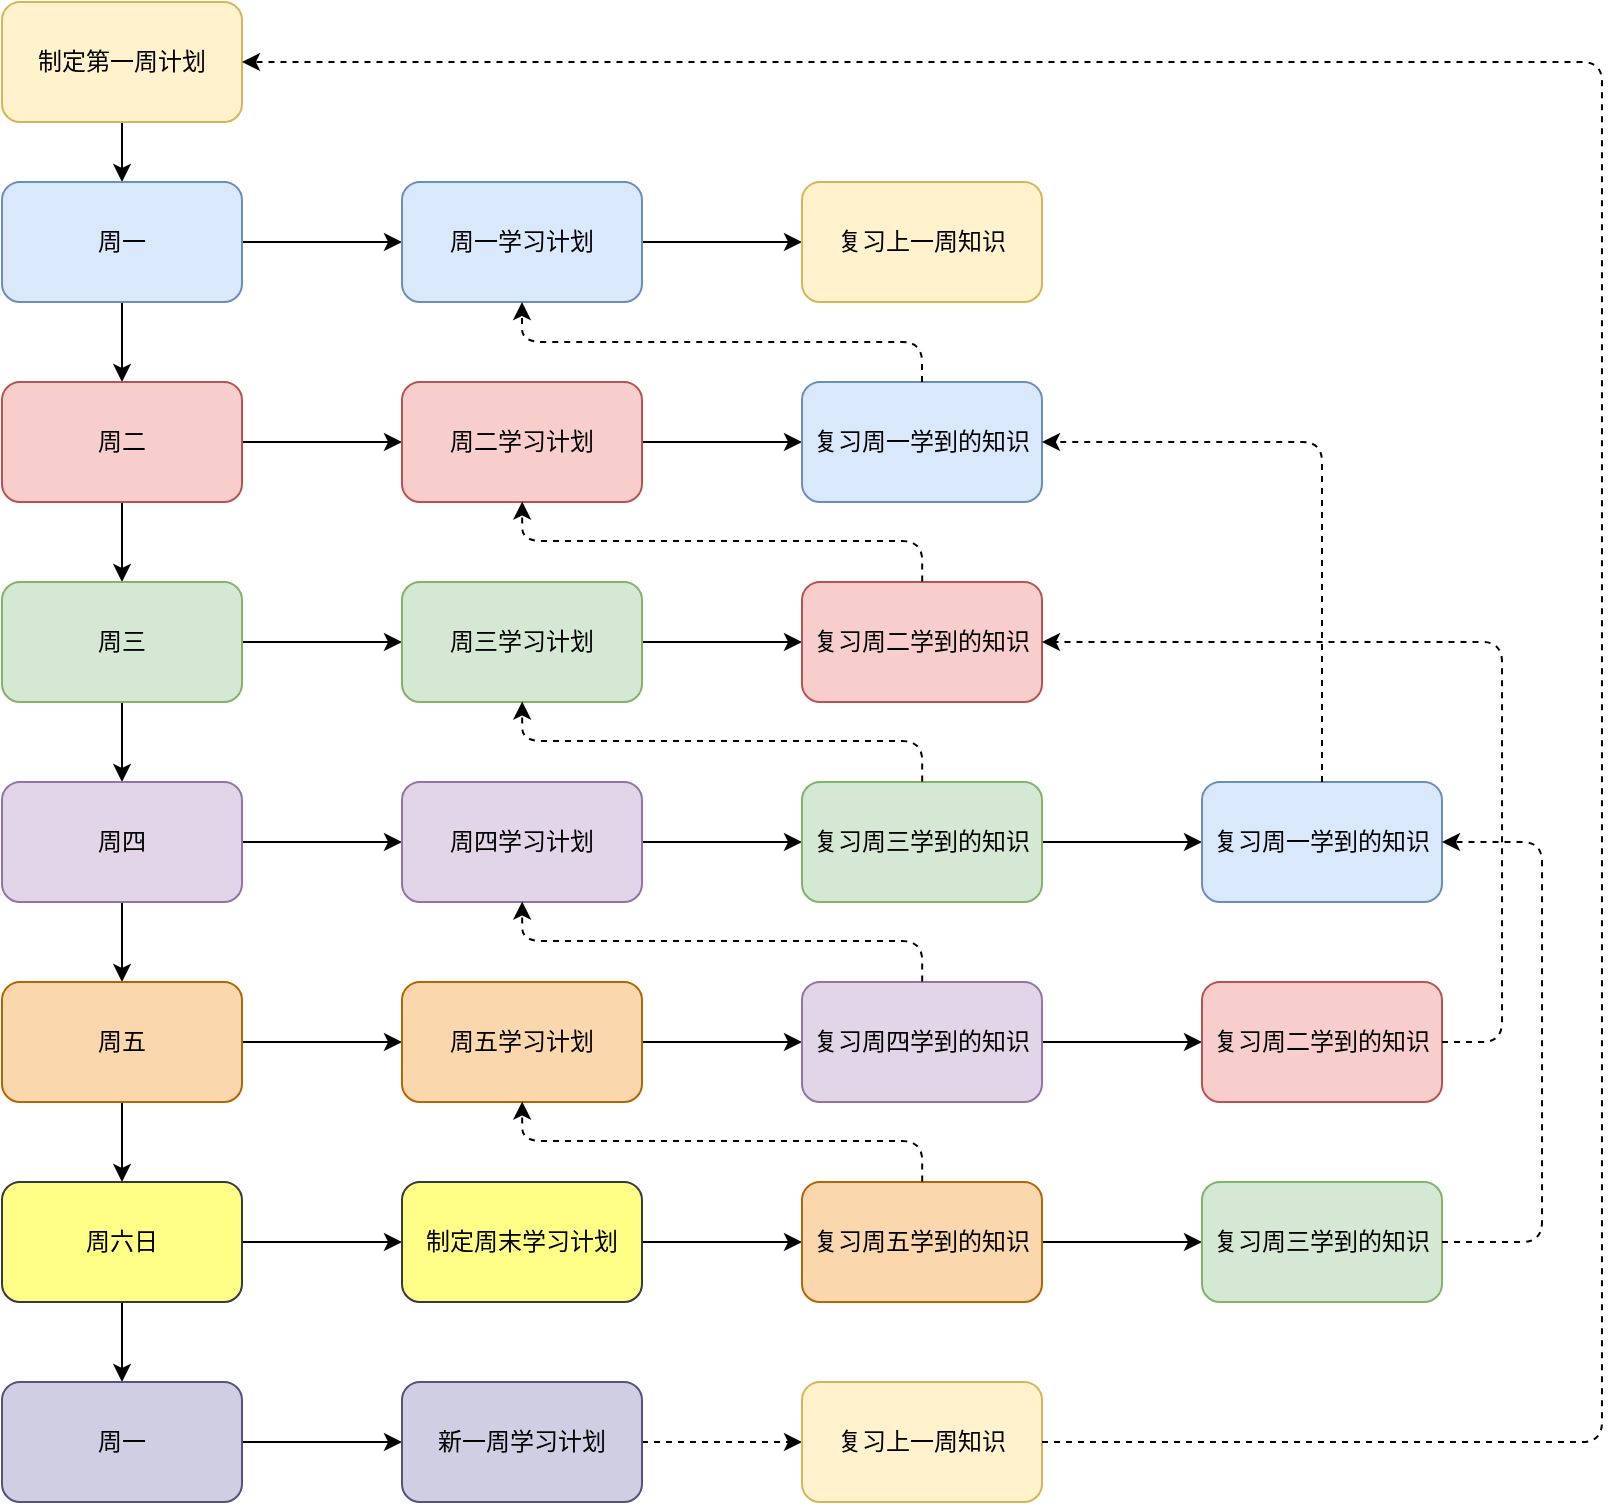 <mxfile version="12.2.4"><diagram id="ApzSo2CIXbt-hi0ArsKM"><mxGraphModel dx="851" dy="815" grid="1" gridSize="10" guides="1" tooltips="1" connect="1" arrows="1" fold="1" page="1" pageScale="1" pageWidth="1169" pageHeight="1654" math="0" shadow="0"><root><mxCell id="0"/><mxCell id="1" parent="0"/><mxCell id="4" value="" style="edgeStyle=orthogonalEdgeStyle;rounded=0;orthogonalLoop=1;jettySize=auto;html=1;" edge="1" parent="1" source="2" target="3"><mxGeometry relative="1" as="geometry"/></mxCell><mxCell id="2" value="制定第一周计划" style="rounded=1;whiteSpace=wrap;html=1;fillColor=#fff2cc;strokeColor=#d6b656;" vertex="1" parent="1"><mxGeometry x="80" y="130" width="120" height="60" as="geometry"/></mxCell><mxCell id="6" value="" style="edgeStyle=orthogonalEdgeStyle;rounded=0;orthogonalLoop=1;jettySize=auto;html=1;" edge="1" parent="1" source="3" target="5"><mxGeometry relative="1" as="geometry"/></mxCell><mxCell id="10" value="" style="edgeStyle=orthogonalEdgeStyle;rounded=0;orthogonalLoop=1;jettySize=auto;html=1;" edge="1" parent="1" source="3" target="9"><mxGeometry relative="1" as="geometry"/></mxCell><mxCell id="3" value="周一" style="rounded=1;whiteSpace=wrap;html=1;fillColor=#dae8fc;strokeColor=#6c8ebf;" vertex="1" parent="1"><mxGeometry x="80" y="220" width="120" height="60" as="geometry"/></mxCell><mxCell id="12" value="" style="edgeStyle=orthogonalEdgeStyle;rounded=0;orthogonalLoop=1;jettySize=auto;html=1;" edge="1" parent="1" source="9" target="11"><mxGeometry relative="1" as="geometry"/></mxCell><mxCell id="16" value="" style="edgeStyle=orthogonalEdgeStyle;rounded=0;orthogonalLoop=1;jettySize=auto;html=1;" edge="1" parent="1" source="9" target="15"><mxGeometry relative="1" as="geometry"/></mxCell><mxCell id="9" value="周二" style="rounded=1;whiteSpace=wrap;html=1;fillColor=#f8cecc;strokeColor=#b85450;" vertex="1" parent="1"><mxGeometry x="80" y="320" width="120" height="60" as="geometry"/></mxCell><mxCell id="18" value="" style="edgeStyle=orthogonalEdgeStyle;rounded=0;orthogonalLoop=1;jettySize=auto;html=1;" edge="1" parent="1" source="15" target="17"><mxGeometry relative="1" as="geometry"/></mxCell><mxCell id="22" value="" style="edgeStyle=orthogonalEdgeStyle;rounded=0;orthogonalLoop=1;jettySize=auto;html=1;" edge="1" parent="1" source="15" target="21"><mxGeometry relative="1" as="geometry"/></mxCell><mxCell id="15" value="周三" style="rounded=1;whiteSpace=wrap;html=1;fillColor=#d5e8d4;strokeColor=#82b366;" vertex="1" parent="1"><mxGeometry x="80" y="420" width="120" height="60" as="geometry"/></mxCell><mxCell id="24" value="" style="edgeStyle=orthogonalEdgeStyle;rounded=0;orthogonalLoop=1;jettySize=auto;html=1;" edge="1" parent="1" source="21" target="23"><mxGeometry relative="1" as="geometry"/></mxCell><mxCell id="28" value="" style="edgeStyle=orthogonalEdgeStyle;rounded=0;orthogonalLoop=1;jettySize=auto;html=1;" edge="1" parent="1" source="21" target="27"><mxGeometry relative="1" as="geometry"/></mxCell><mxCell id="21" value="周四" style="rounded=1;whiteSpace=wrap;html=1;fillColor=#e1d5e7;strokeColor=#9673a6;" vertex="1" parent="1"><mxGeometry x="80" y="520" width="120" height="60" as="geometry"/></mxCell><mxCell id="30" value="" style="edgeStyle=orthogonalEdgeStyle;rounded=0;orthogonalLoop=1;jettySize=auto;html=1;" edge="1" parent="1" source="27" target="29"><mxGeometry relative="1" as="geometry"/></mxCell><mxCell id="38" value="" style="edgeStyle=orthogonalEdgeStyle;rounded=0;orthogonalLoop=1;jettySize=auto;html=1;" edge="1" parent="1" source="27" target="37"><mxGeometry relative="1" as="geometry"/></mxCell><mxCell id="27" value="周五" style="rounded=1;whiteSpace=wrap;html=1;fillColor=#fad7ac;strokeColor=#b46504;" vertex="1" parent="1"><mxGeometry x="80" y="620" width="120" height="60" as="geometry"/></mxCell><mxCell id="40" value="" style="edgeStyle=orthogonalEdgeStyle;rounded=0;orthogonalLoop=1;jettySize=auto;html=1;" edge="1" parent="1" source="37" target="39"><mxGeometry relative="1" as="geometry"/></mxCell><mxCell id="46" value="" style="edgeStyle=orthogonalEdgeStyle;rounded=0;orthogonalLoop=1;jettySize=auto;html=1;" edge="1" parent="1" source="37" target="45"><mxGeometry relative="1" as="geometry"/></mxCell><mxCell id="37" value="周六日" style="rounded=1;whiteSpace=wrap;html=1;fillColor=#ffff88;strokeColor=#36393d;" vertex="1" parent="1"><mxGeometry x="80" y="720" width="120" height="60" as="geometry"/></mxCell><mxCell id="48" value="" style="edgeStyle=orthogonalEdgeStyle;rounded=0;orthogonalLoop=1;jettySize=auto;html=1;" edge="1" parent="1" source="45" target="47"><mxGeometry relative="1" as="geometry"/></mxCell><mxCell id="45" value="周一" style="rounded=1;whiteSpace=wrap;html=1;fillColor=#d0cee2;strokeColor=#56517e;" vertex="1" parent="1"><mxGeometry x="80" y="820" width="120" height="60" as="geometry"/></mxCell><mxCell id="62" value="" style="edgeStyle=orthogonalEdgeStyle;rounded=0;orthogonalLoop=1;jettySize=auto;html=1;dashed=1;" edge="1" parent="1" source="47" target="61"><mxGeometry relative="1" as="geometry"/></mxCell><mxCell id="47" value="新一周学习计划" style="rounded=1;whiteSpace=wrap;html=1;fillColor=#d0cee2;strokeColor=#56517e;" vertex="1" parent="1"><mxGeometry x="280" y="820" width="120" height="60" as="geometry"/></mxCell><mxCell id="61" value="复习上一周知识" style="rounded=1;whiteSpace=wrap;html=1;fillColor=#fff2cc;strokeColor=#d6b656;" vertex="1" parent="1"><mxGeometry x="480" y="820" width="120" height="60" as="geometry"/></mxCell><mxCell id="42" value="" style="edgeStyle=orthogonalEdgeStyle;rounded=0;orthogonalLoop=1;jettySize=auto;html=1;" edge="1" parent="1" source="39" target="41"><mxGeometry relative="1" as="geometry"/></mxCell><mxCell id="39" value="制定周末学习计划" style="rounded=1;whiteSpace=wrap;html=1;fillColor=#ffff88;strokeColor=#36393d;" vertex="1" parent="1"><mxGeometry x="280" y="720" width="120" height="60" as="geometry"/></mxCell><mxCell id="44" value="" style="edgeStyle=orthogonalEdgeStyle;rounded=0;orthogonalLoop=1;jettySize=auto;html=1;" edge="1" parent="1" source="41" target="43"><mxGeometry relative="1" as="geometry"/></mxCell><mxCell id="41" value="复习周五学到的知识" style="rounded=1;whiteSpace=wrap;html=1;fillColor=#fad7ac;strokeColor=#b46504;" vertex="1" parent="1"><mxGeometry x="480" y="720" width="120" height="60" as="geometry"/></mxCell><mxCell id="43" value="复习周三学到的知识" style="rounded=1;whiteSpace=wrap;html=1;fillColor=#d5e8d4;strokeColor=#82b366;" vertex="1" parent="1"><mxGeometry x="680" y="720" width="120" height="60" as="geometry"/></mxCell><mxCell id="32" value="" style="edgeStyle=orthogonalEdgeStyle;rounded=0;orthogonalLoop=1;jettySize=auto;html=1;" edge="1" parent="1" source="29" target="31"><mxGeometry relative="1" as="geometry"/></mxCell><mxCell id="29" value="周五学习计划" style="rounded=1;whiteSpace=wrap;html=1;fillColor=#fad7ac;strokeColor=#b46504;" vertex="1" parent="1"><mxGeometry x="280" y="620" width="120" height="60" as="geometry"/></mxCell><mxCell id="36" value="" style="edgeStyle=orthogonalEdgeStyle;rounded=0;orthogonalLoop=1;jettySize=auto;html=1;" edge="1" parent="1" source="31" target="35"><mxGeometry relative="1" as="geometry"/></mxCell><mxCell id="31" value="复习周四学到的知识" style="rounded=1;whiteSpace=wrap;html=1;fillColor=#e1d5e7;strokeColor=#9673a6;" vertex="1" parent="1"><mxGeometry x="480" y="620" width="120" height="60" as="geometry"/></mxCell><mxCell id="35" value="复习周二学到的知识" style="rounded=1;whiteSpace=wrap;html=1;fillColor=#f8cecc;strokeColor=#b85450;" vertex="1" parent="1"><mxGeometry x="680" y="620" width="120" height="60" as="geometry"/></mxCell><mxCell id="26" value="" style="edgeStyle=orthogonalEdgeStyle;rounded=0;orthogonalLoop=1;jettySize=auto;html=1;" edge="1" parent="1" source="23" target="25"><mxGeometry relative="1" as="geometry"/></mxCell><mxCell id="23" value="周四学习计划" style="rounded=1;whiteSpace=wrap;html=1;fillColor=#e1d5e7;strokeColor=#9673a6;" vertex="1" parent="1"><mxGeometry x="280" y="520" width="120" height="60" as="geometry"/></mxCell><mxCell id="34" value="" style="edgeStyle=orthogonalEdgeStyle;rounded=0;orthogonalLoop=1;jettySize=auto;html=1;" edge="1" parent="1" source="25" target="33"><mxGeometry relative="1" as="geometry"/></mxCell><mxCell id="25" value="复习周三学到的知识" style="rounded=1;whiteSpace=wrap;html=1;fillColor=#d5e8d4;strokeColor=#82b366;" vertex="1" parent="1"><mxGeometry x="480" y="520" width="120" height="60" as="geometry"/></mxCell><mxCell id="33" value="复习周一学到的知识" style="rounded=1;whiteSpace=wrap;html=1;fillColor=#dae8fc;strokeColor=#6c8ebf;" vertex="1" parent="1"><mxGeometry x="680" y="520" width="120" height="60" as="geometry"/></mxCell><mxCell id="20" value="" style="edgeStyle=orthogonalEdgeStyle;rounded=0;orthogonalLoop=1;jettySize=auto;html=1;" edge="1" parent="1" source="17" target="19"><mxGeometry relative="1" as="geometry"/></mxCell><mxCell id="17" value="周三学习计划" style="rounded=1;whiteSpace=wrap;html=1;fillColor=#d5e8d4;strokeColor=#82b366;" vertex="1" parent="1"><mxGeometry x="280" y="420" width="120" height="60" as="geometry"/></mxCell><mxCell id="19" value="复习周二学到的知识" style="rounded=1;whiteSpace=wrap;html=1;fillColor=#f8cecc;strokeColor=#b85450;" vertex="1" parent="1"><mxGeometry x="480" y="420" width="120" height="60" as="geometry"/></mxCell><mxCell id="14" value="" style="edgeStyle=orthogonalEdgeStyle;rounded=0;orthogonalLoop=1;jettySize=auto;html=1;" edge="1" parent="1" source="11" target="13"><mxGeometry relative="1" as="geometry"/></mxCell><mxCell id="11" value="周二学习计划" style="rounded=1;whiteSpace=wrap;html=1;fillColor=#f8cecc;strokeColor=#b85450;" vertex="1" parent="1"><mxGeometry x="280" y="320" width="120" height="60" as="geometry"/></mxCell><mxCell id="13" value="复习周一学到的知识" style="rounded=1;whiteSpace=wrap;html=1;fillColor=#dae8fc;strokeColor=#6c8ebf;" vertex="1" parent="1"><mxGeometry x="480" y="320" width="120" height="60" as="geometry"/></mxCell><mxCell id="8" value="" style="edgeStyle=orthogonalEdgeStyle;rounded=0;orthogonalLoop=1;jettySize=auto;html=1;" edge="1" parent="1" source="5" target="7"><mxGeometry relative="1" as="geometry"/></mxCell><mxCell id="5" value="周一学习计划" style="rounded=1;whiteSpace=wrap;html=1;fillColor=#dae8fc;strokeColor=#6c8ebf;" vertex="1" parent="1"><mxGeometry x="280" y="220" width="120" height="60" as="geometry"/></mxCell><mxCell id="7" value="复习上一周知识" style="rounded=1;whiteSpace=wrap;html=1;fillColor=#fff2cc;strokeColor=#d6b656;" vertex="1" parent="1"><mxGeometry x="480" y="220" width="120" height="60" as="geometry"/></mxCell><mxCell id="49" value="" style="edgeStyle=elbowEdgeStyle;elbow=vertical;endArrow=classic;html=1;exitX=0.5;exitY=0;exitDx=0;exitDy=0;entryX=0.5;entryY=1;entryDx=0;entryDy=0;dashed=1;" edge="1" parent="1" source="13" target="5"><mxGeometry width="50" height="50" relative="1" as="geometry"><mxPoint x="670" y="350" as="sourcePoint"/><mxPoint x="720" y="300" as="targetPoint"/><Array as="points"><mxPoint x="480" y="300"/></Array></mxGeometry></mxCell><mxCell id="54" value="" style="edgeStyle=elbowEdgeStyle;elbow=vertical;endArrow=classic;html=1;exitX=0.5;exitY=0;exitDx=0;exitDy=0;entryX=0.5;entryY=1;entryDx=0;entryDy=0;dashed=1;" edge="1" parent="1"><mxGeometry width="50" height="50" relative="1" as="geometry"><mxPoint x="540.088" y="719.794" as="sourcePoint"/><mxPoint x="340.088" y="679.794" as="targetPoint"/><Array as="points"><mxPoint x="480.5" y="699.5"/></Array></mxGeometry></mxCell><mxCell id="55" value="" style="edgeStyle=elbowEdgeStyle;elbow=vertical;endArrow=classic;html=1;exitX=0.5;exitY=0;exitDx=0;exitDy=0;entryX=0.5;entryY=1;entryDx=0;entryDy=0;dashed=1;" edge="1" parent="1"><mxGeometry width="50" height="50" relative="1" as="geometry"><mxPoint x="540.088" y="619.794" as="sourcePoint"/><mxPoint x="340.088" y="579.794" as="targetPoint"/><Array as="points"><mxPoint x="480.5" y="599.5"/></Array></mxGeometry></mxCell><mxCell id="56" value="" style="edgeStyle=elbowEdgeStyle;elbow=vertical;endArrow=classic;html=1;exitX=0.5;exitY=0;exitDx=0;exitDy=0;entryX=0.5;entryY=1;entryDx=0;entryDy=0;dashed=1;" edge="1" parent="1"><mxGeometry width="50" height="50" relative="1" as="geometry"><mxPoint x="540.088" y="519.794" as="sourcePoint"/><mxPoint x="340.088" y="479.794" as="targetPoint"/><Array as="points"><mxPoint x="480.5" y="499.5"/></Array></mxGeometry></mxCell><mxCell id="57" value="" style="edgeStyle=elbowEdgeStyle;elbow=vertical;endArrow=classic;html=1;exitX=0.5;exitY=0;exitDx=0;exitDy=0;entryX=0.5;entryY=1;entryDx=0;entryDy=0;dashed=1;" edge="1" parent="1"><mxGeometry width="50" height="50" relative="1" as="geometry"><mxPoint x="540.088" y="419.794" as="sourcePoint"/><mxPoint x="340.088" y="379.794" as="targetPoint"/><Array as="points"><mxPoint x="480.5" y="399.5"/></Array></mxGeometry></mxCell><mxCell id="58" value="" style="edgeStyle=elbowEdgeStyle;elbow=vertical;endArrow=classic;html=1;exitX=0.5;exitY=0;exitDx=0;exitDy=0;entryX=1;entryY=0.5;entryDx=0;entryDy=0;dashed=1;" edge="1" parent="1" source="33" target="13"><mxGeometry width="50" height="50" relative="1" as="geometry"><mxPoint x="820.088" y="409.794" as="sourcePoint"/><mxPoint x="620.088" y="369.794" as="targetPoint"/><Array as="points"><mxPoint x="700" y="350"/></Array></mxGeometry></mxCell><mxCell id="59" value="" style="edgeStyle=elbowEdgeStyle;elbow=vertical;endArrow=classic;html=1;exitX=1;exitY=0.5;exitDx=0;exitDy=0;entryX=1;entryY=0.5;entryDx=0;entryDy=0;dashed=1;" edge="1" parent="1" source="43" target="33"><mxGeometry width="50" height="50" relative="1" as="geometry"><mxPoint x="810.088" y="765.294" as="sourcePoint"/><mxPoint x="670.088" y="594.706" as="targetPoint"/><Array as="points"><mxPoint x="850" y="580"/></Array></mxGeometry></mxCell><mxCell id="60" value="" style="edgeStyle=elbowEdgeStyle;elbow=vertical;endArrow=classic;html=1;exitX=1;exitY=0.5;exitDx=0;exitDy=0;entryX=1;entryY=0.5;entryDx=0;entryDy=0;dashed=1;" edge="1" parent="1" source="35" target="19"><mxGeometry width="50" height="50" relative="1" as="geometry"><mxPoint x="810.088" y="605.294" as="sourcePoint"/><mxPoint x="670.088" y="434.706" as="targetPoint"/><Array as="points"><mxPoint x="830" y="560"/></Array></mxGeometry></mxCell><mxCell id="63" value="" style="edgeStyle=elbowEdgeStyle;elbow=vertical;endArrow=classic;html=1;exitX=1;exitY=0.5;exitDx=0;exitDy=0;entryX=1;entryY=0.5;entryDx=0;entryDy=0;dashed=1;" edge="1" parent="1" source="61" target="2"><mxGeometry width="50" height="50" relative="1" as="geometry"><mxPoint x="810.088" y="860.206" as="sourcePoint"/><mxPoint x="810.088" y="660.206" as="targetPoint"/><Array as="points"><mxPoint x="880" y="170"/><mxPoint x="760" y="170"/><mxPoint x="820" y="140"/></Array></mxGeometry></mxCell></root></mxGraphModel></diagram></mxfile>